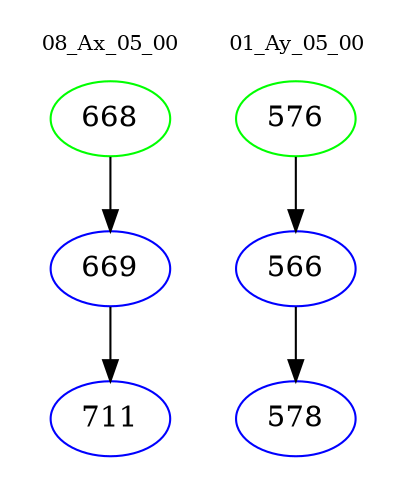 digraph{
subgraph cluster_0 {
color = white
label = "08_Ax_05_00";
fontsize=10;
T0_668 [label="668", color="green"]
T0_668 -> T0_669 [color="black"]
T0_669 [label="669", color="blue"]
T0_669 -> T0_711 [color="black"]
T0_711 [label="711", color="blue"]
}
subgraph cluster_1 {
color = white
label = "01_Ay_05_00";
fontsize=10;
T1_576 [label="576", color="green"]
T1_576 -> T1_566 [color="black"]
T1_566 [label="566", color="blue"]
T1_566 -> T1_578 [color="black"]
T1_578 [label="578", color="blue"]
}
}
